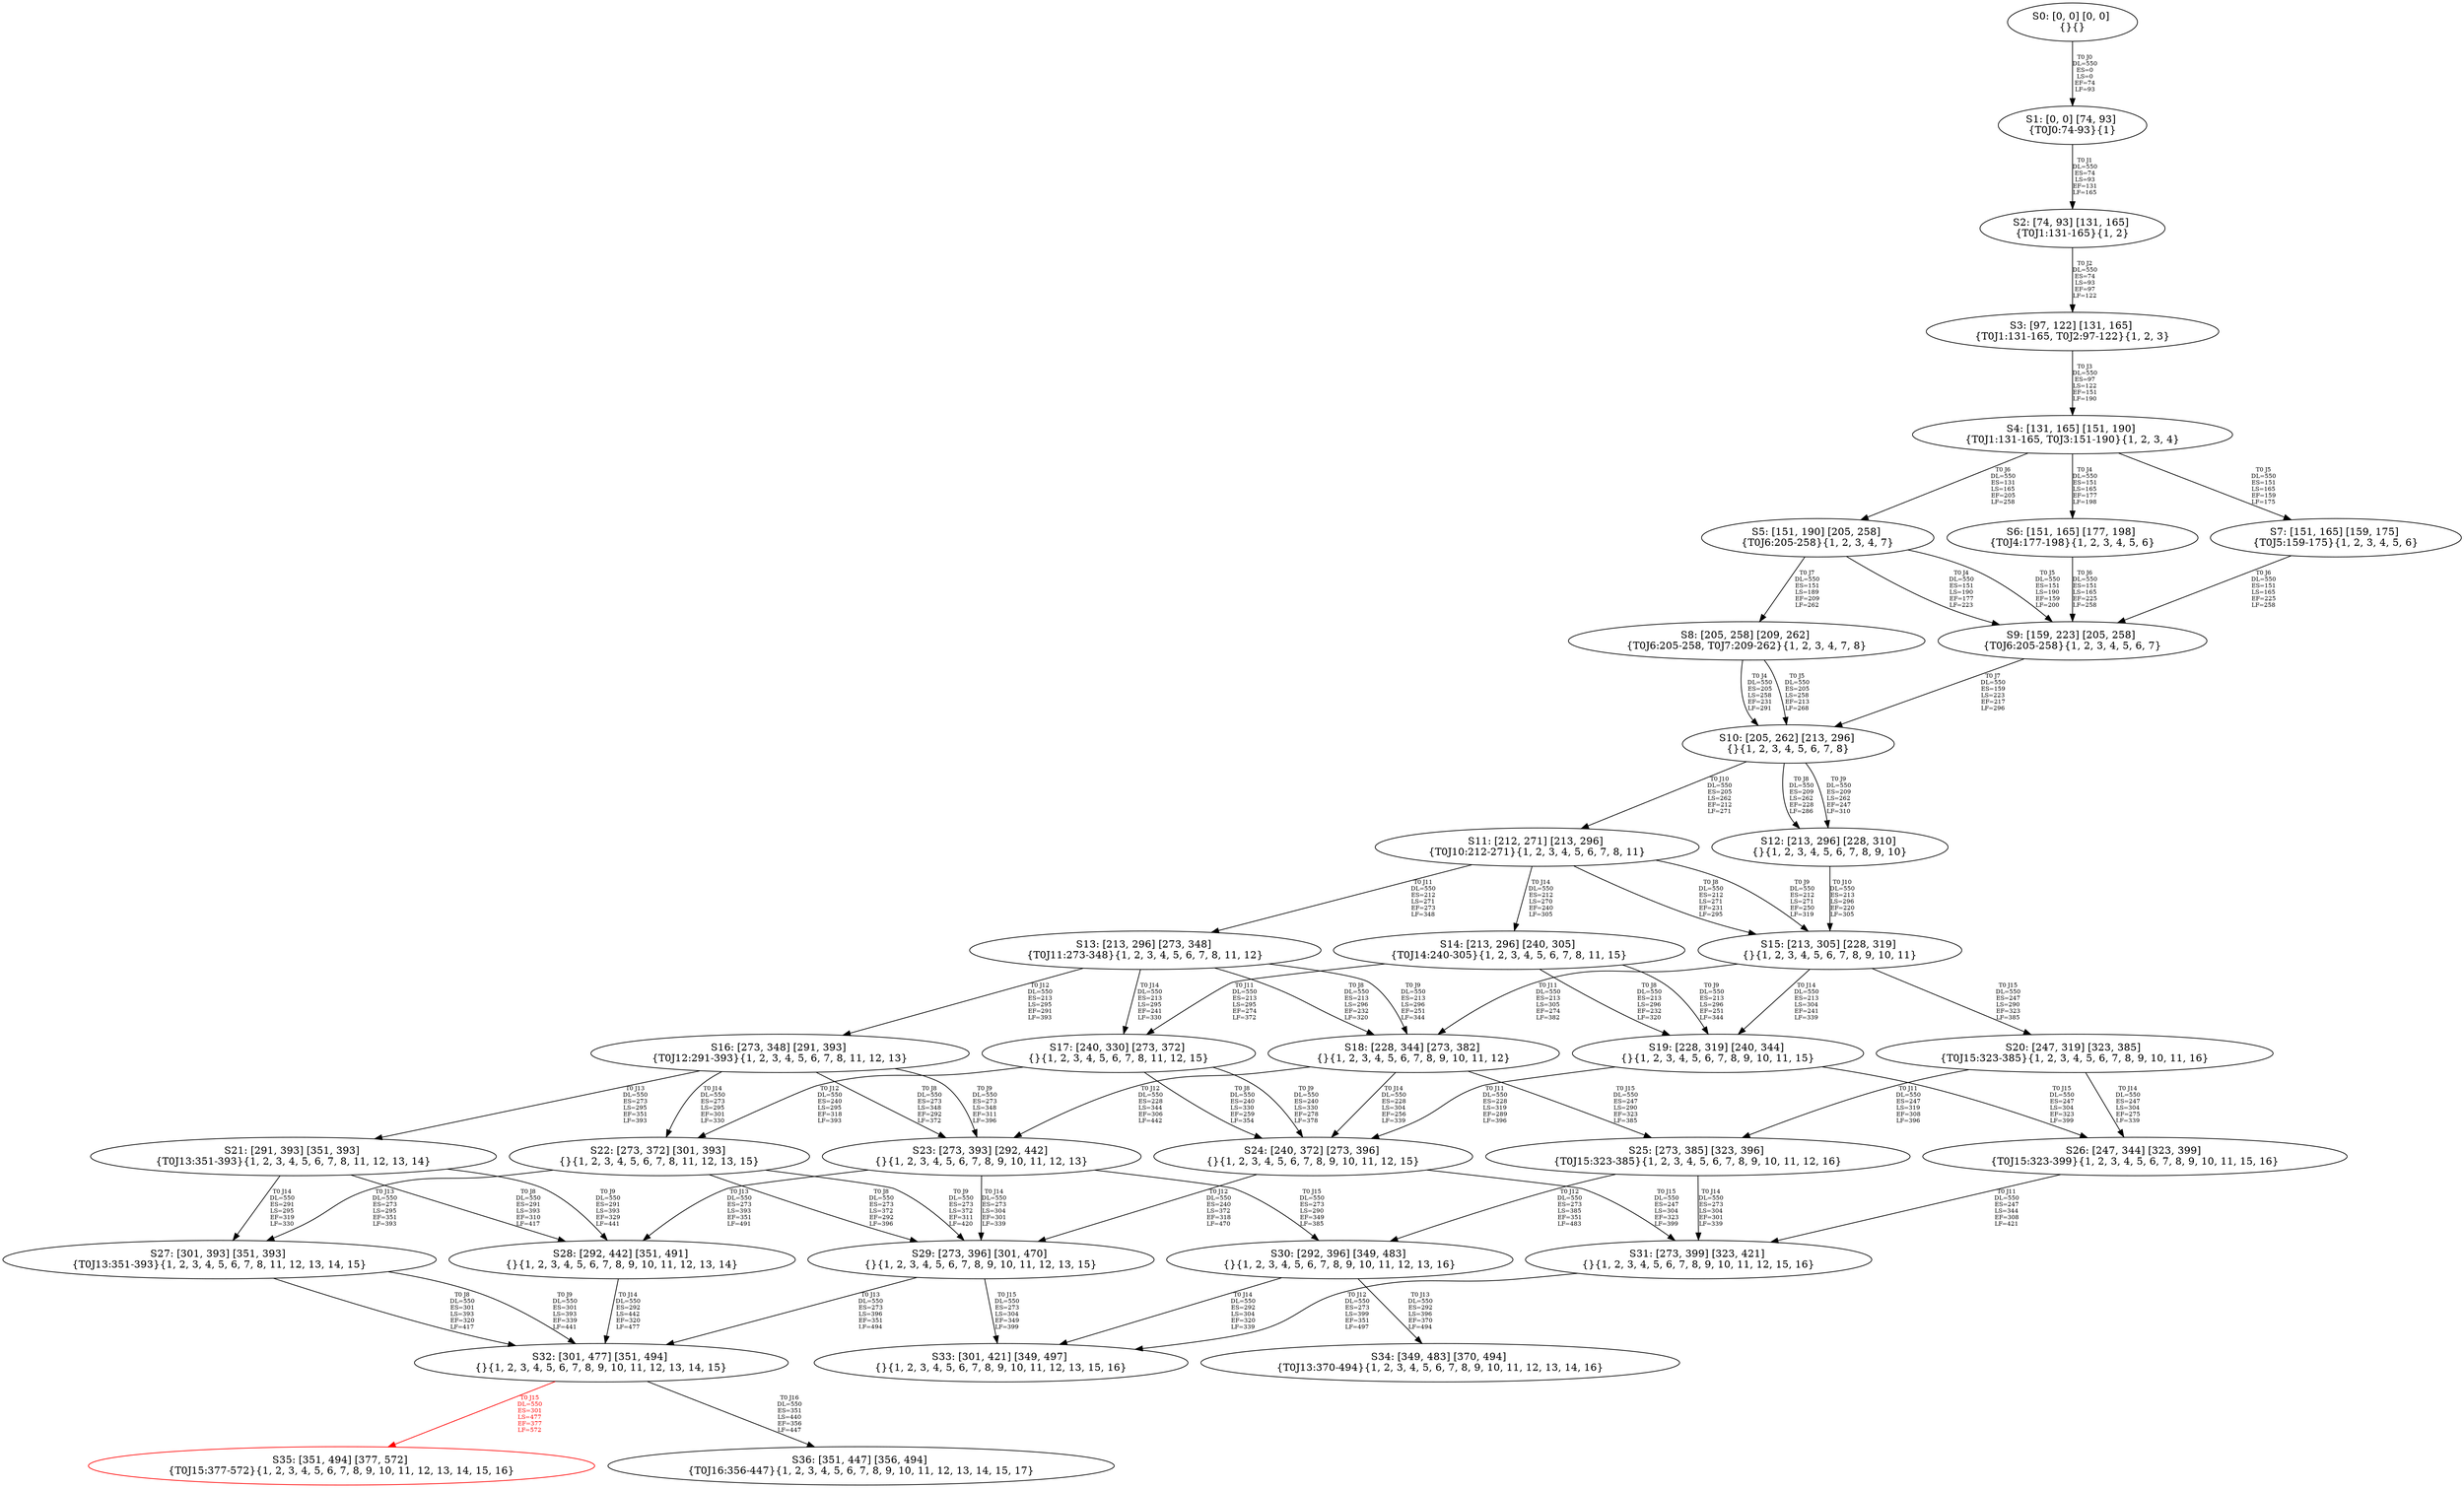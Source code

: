 digraph {
	S0[label="S0: [0, 0] [0, 0] \n{}{}"];
	S1[label="S1: [0, 0] [74, 93] \n{T0J0:74-93}{1}"];
	S2[label="S2: [74, 93] [131, 165] \n{T0J1:131-165}{1, 2}"];
	S3[label="S3: [97, 122] [131, 165] \n{T0J1:131-165, T0J2:97-122}{1, 2, 3}"];
	S4[label="S4: [131, 165] [151, 190] \n{T0J1:131-165, T0J3:151-190}{1, 2, 3, 4}"];
	S5[label="S5: [151, 190] [205, 258] \n{T0J6:205-258}{1, 2, 3, 4, 7}"];
	S6[label="S6: [151, 165] [177, 198] \n{T0J4:177-198}{1, 2, 3, 4, 5, 6}"];
	S7[label="S7: [151, 165] [159, 175] \n{T0J5:159-175}{1, 2, 3, 4, 5, 6}"];
	S8[label="S8: [205, 258] [209, 262] \n{T0J6:205-258, T0J7:209-262}{1, 2, 3, 4, 7, 8}"];
	S9[label="S9: [159, 223] [205, 258] \n{T0J6:205-258}{1, 2, 3, 4, 5, 6, 7}"];
	S10[label="S10: [205, 262] [213, 296] \n{}{1, 2, 3, 4, 5, 6, 7, 8}"];
	S11[label="S11: [212, 271] [213, 296] \n{T0J10:212-271}{1, 2, 3, 4, 5, 6, 7, 8, 11}"];
	S12[label="S12: [213, 296] [228, 310] \n{}{1, 2, 3, 4, 5, 6, 7, 8, 9, 10}"];
	S13[label="S13: [213, 296] [273, 348] \n{T0J11:273-348}{1, 2, 3, 4, 5, 6, 7, 8, 11, 12}"];
	S14[label="S14: [213, 296] [240, 305] \n{T0J14:240-305}{1, 2, 3, 4, 5, 6, 7, 8, 11, 15}"];
	S15[label="S15: [213, 305] [228, 319] \n{}{1, 2, 3, 4, 5, 6, 7, 8, 9, 10, 11}"];
	S16[label="S16: [273, 348] [291, 393] \n{T0J12:291-393}{1, 2, 3, 4, 5, 6, 7, 8, 11, 12, 13}"];
	S17[label="S17: [240, 330] [273, 372] \n{}{1, 2, 3, 4, 5, 6, 7, 8, 11, 12, 15}"];
	S18[label="S18: [228, 344] [273, 382] \n{}{1, 2, 3, 4, 5, 6, 7, 8, 9, 10, 11, 12}"];
	S19[label="S19: [228, 319] [240, 344] \n{}{1, 2, 3, 4, 5, 6, 7, 8, 9, 10, 11, 15}"];
	S20[label="S20: [247, 319] [323, 385] \n{T0J15:323-385}{1, 2, 3, 4, 5, 6, 7, 8, 9, 10, 11, 16}"];
	S21[label="S21: [291, 393] [351, 393] \n{T0J13:351-393}{1, 2, 3, 4, 5, 6, 7, 8, 11, 12, 13, 14}"];
	S22[label="S22: [273, 372] [301, 393] \n{}{1, 2, 3, 4, 5, 6, 7, 8, 11, 12, 13, 15}"];
	S23[label="S23: [273, 393] [292, 442] \n{}{1, 2, 3, 4, 5, 6, 7, 8, 9, 10, 11, 12, 13}"];
	S24[label="S24: [240, 372] [273, 396] \n{}{1, 2, 3, 4, 5, 6, 7, 8, 9, 10, 11, 12, 15}"];
	S25[label="S25: [273, 385] [323, 396] \n{T0J15:323-385}{1, 2, 3, 4, 5, 6, 7, 8, 9, 10, 11, 12, 16}"];
	S26[label="S26: [247, 344] [323, 399] \n{T0J15:323-399}{1, 2, 3, 4, 5, 6, 7, 8, 9, 10, 11, 15, 16}"];
	S27[label="S27: [301, 393] [351, 393] \n{T0J13:351-393}{1, 2, 3, 4, 5, 6, 7, 8, 11, 12, 13, 14, 15}"];
	S28[label="S28: [292, 442] [351, 491] \n{}{1, 2, 3, 4, 5, 6, 7, 8, 9, 10, 11, 12, 13, 14}"];
	S29[label="S29: [273, 396] [301, 470] \n{}{1, 2, 3, 4, 5, 6, 7, 8, 9, 10, 11, 12, 13, 15}"];
	S30[label="S30: [292, 396] [349, 483] \n{}{1, 2, 3, 4, 5, 6, 7, 8, 9, 10, 11, 12, 13, 16}"];
	S31[label="S31: [273, 399] [323, 421] \n{}{1, 2, 3, 4, 5, 6, 7, 8, 9, 10, 11, 12, 15, 16}"];
	S32[label="S32: [301, 477] [351, 494] \n{}{1, 2, 3, 4, 5, 6, 7, 8, 9, 10, 11, 12, 13, 14, 15}"];
	S33[label="S33: [301, 421] [349, 497] \n{}{1, 2, 3, 4, 5, 6, 7, 8, 9, 10, 11, 12, 13, 15, 16}"];
	S34[label="S34: [349, 483] [370, 494] \n{T0J13:370-494}{1, 2, 3, 4, 5, 6, 7, 8, 9, 10, 11, 12, 13, 14, 16}"];
	S35[label="S35: [351, 494] [377, 572] \n{T0J15:377-572}{1, 2, 3, 4, 5, 6, 7, 8, 9, 10, 11, 12, 13, 14, 15, 16}"];
	S36[label="S36: [351, 447] [356, 494] \n{T0J16:356-447}{1, 2, 3, 4, 5, 6, 7, 8, 9, 10, 11, 12, 13, 14, 15, 17}"];
	S0 -> S1[label="T0 J0\nDL=550\nES=0\nLS=0\nEF=74\nLF=93",fontsize=8];
	S1 -> S2[label="T0 J1\nDL=550\nES=74\nLS=93\nEF=131\nLF=165",fontsize=8];
	S2 -> S3[label="T0 J2\nDL=550\nES=74\nLS=93\nEF=97\nLF=122",fontsize=8];
	S3 -> S4[label="T0 J3\nDL=550\nES=97\nLS=122\nEF=151\nLF=190",fontsize=8];
	S4 -> S6[label="T0 J4\nDL=550\nES=151\nLS=165\nEF=177\nLF=198",fontsize=8];
	S4 -> S7[label="T0 J5\nDL=550\nES=151\nLS=165\nEF=159\nLF=175",fontsize=8];
	S4 -> S5[label="T0 J6\nDL=550\nES=131\nLS=165\nEF=205\nLF=258",fontsize=8];
	S5 -> S9[label="T0 J4\nDL=550\nES=151\nLS=190\nEF=177\nLF=223",fontsize=8];
	S5 -> S9[label="T0 J5\nDL=550\nES=151\nLS=190\nEF=159\nLF=200",fontsize=8];
	S5 -> S8[label="T0 J7\nDL=550\nES=151\nLS=189\nEF=209\nLF=262",fontsize=8];
	S6 -> S9[label="T0 J6\nDL=550\nES=151\nLS=165\nEF=225\nLF=258",fontsize=8];
	S7 -> S9[label="T0 J6\nDL=550\nES=151\nLS=165\nEF=225\nLF=258",fontsize=8];
	S8 -> S10[label="T0 J4\nDL=550\nES=205\nLS=258\nEF=231\nLF=291",fontsize=8];
	S8 -> S10[label="T0 J5\nDL=550\nES=205\nLS=258\nEF=213\nLF=268",fontsize=8];
	S9 -> S10[label="T0 J7\nDL=550\nES=159\nLS=223\nEF=217\nLF=296",fontsize=8];
	S10 -> S12[label="T0 J8\nDL=550\nES=209\nLS=262\nEF=228\nLF=286",fontsize=8];
	S10 -> S12[label="T0 J9\nDL=550\nES=209\nLS=262\nEF=247\nLF=310",fontsize=8];
	S10 -> S11[label="T0 J10\nDL=550\nES=205\nLS=262\nEF=212\nLF=271",fontsize=8];
	S11 -> S15[label="T0 J8\nDL=550\nES=212\nLS=271\nEF=231\nLF=295",fontsize=8];
	S11 -> S15[label="T0 J9\nDL=550\nES=212\nLS=271\nEF=250\nLF=319",fontsize=8];
	S11 -> S13[label="T0 J11\nDL=550\nES=212\nLS=271\nEF=273\nLF=348",fontsize=8];
	S11 -> S14[label="T0 J14\nDL=550\nES=212\nLS=270\nEF=240\nLF=305",fontsize=8];
	S12 -> S15[label="T0 J10\nDL=550\nES=213\nLS=296\nEF=220\nLF=305",fontsize=8];
	S13 -> S18[label="T0 J8\nDL=550\nES=213\nLS=296\nEF=232\nLF=320",fontsize=8];
	S13 -> S18[label="T0 J9\nDL=550\nES=213\nLS=296\nEF=251\nLF=344",fontsize=8];
	S13 -> S16[label="T0 J12\nDL=550\nES=213\nLS=295\nEF=291\nLF=393",fontsize=8];
	S13 -> S17[label="T0 J14\nDL=550\nES=213\nLS=295\nEF=241\nLF=330",fontsize=8];
	S14 -> S19[label="T0 J8\nDL=550\nES=213\nLS=296\nEF=232\nLF=320",fontsize=8];
	S14 -> S19[label="T0 J9\nDL=550\nES=213\nLS=296\nEF=251\nLF=344",fontsize=8];
	S14 -> S17[label="T0 J11\nDL=550\nES=213\nLS=295\nEF=274\nLF=372",fontsize=8];
	S15 -> S18[label="T0 J11\nDL=550\nES=213\nLS=305\nEF=274\nLF=382",fontsize=8];
	S15 -> S19[label="T0 J14\nDL=550\nES=213\nLS=304\nEF=241\nLF=339",fontsize=8];
	S15 -> S20[label="T0 J15\nDL=550\nES=247\nLS=290\nEF=323\nLF=385",fontsize=8];
	S16 -> S23[label="T0 J8\nDL=550\nES=273\nLS=348\nEF=292\nLF=372",fontsize=8];
	S16 -> S23[label="T0 J9\nDL=550\nES=273\nLS=348\nEF=311\nLF=396",fontsize=8];
	S16 -> S21[label="T0 J13\nDL=550\nES=273\nLS=295\nEF=351\nLF=393",fontsize=8];
	S16 -> S22[label="T0 J14\nDL=550\nES=273\nLS=295\nEF=301\nLF=330",fontsize=8];
	S17 -> S24[label="T0 J8\nDL=550\nES=240\nLS=330\nEF=259\nLF=354",fontsize=8];
	S17 -> S24[label="T0 J9\nDL=550\nES=240\nLS=330\nEF=278\nLF=378",fontsize=8];
	S17 -> S22[label="T0 J12\nDL=550\nES=240\nLS=295\nEF=318\nLF=393",fontsize=8];
	S18 -> S23[label="T0 J12\nDL=550\nES=228\nLS=344\nEF=306\nLF=442",fontsize=8];
	S18 -> S24[label="T0 J14\nDL=550\nES=228\nLS=304\nEF=256\nLF=339",fontsize=8];
	S18 -> S25[label="T0 J15\nDL=550\nES=247\nLS=290\nEF=323\nLF=385",fontsize=8];
	S19 -> S24[label="T0 J11\nDL=550\nES=228\nLS=319\nEF=289\nLF=396",fontsize=8];
	S19 -> S26[label="T0 J15\nDL=550\nES=247\nLS=304\nEF=323\nLF=399",fontsize=8];
	S20 -> S25[label="T0 J11\nDL=550\nES=247\nLS=319\nEF=308\nLF=396",fontsize=8];
	S20 -> S26[label="T0 J14\nDL=550\nES=247\nLS=304\nEF=275\nLF=339",fontsize=8];
	S21 -> S28[label="T0 J8\nDL=550\nES=291\nLS=393\nEF=310\nLF=417",fontsize=8];
	S21 -> S28[label="T0 J9\nDL=550\nES=291\nLS=393\nEF=329\nLF=441",fontsize=8];
	S21 -> S27[label="T0 J14\nDL=550\nES=291\nLS=295\nEF=319\nLF=330",fontsize=8];
	S22 -> S29[label="T0 J8\nDL=550\nES=273\nLS=372\nEF=292\nLF=396",fontsize=8];
	S22 -> S29[label="T0 J9\nDL=550\nES=273\nLS=372\nEF=311\nLF=420",fontsize=8];
	S22 -> S27[label="T0 J13\nDL=550\nES=273\nLS=295\nEF=351\nLF=393",fontsize=8];
	S23 -> S28[label="T0 J13\nDL=550\nES=273\nLS=393\nEF=351\nLF=491",fontsize=8];
	S23 -> S29[label="T0 J14\nDL=550\nES=273\nLS=304\nEF=301\nLF=339",fontsize=8];
	S23 -> S30[label="T0 J15\nDL=550\nES=273\nLS=290\nEF=349\nLF=385",fontsize=8];
	S24 -> S29[label="T0 J12\nDL=550\nES=240\nLS=372\nEF=318\nLF=470",fontsize=8];
	S24 -> S31[label="T0 J15\nDL=550\nES=247\nLS=304\nEF=323\nLF=399",fontsize=8];
	S25 -> S30[label="T0 J12\nDL=550\nES=273\nLS=385\nEF=351\nLF=483",fontsize=8];
	S25 -> S31[label="T0 J14\nDL=550\nES=273\nLS=304\nEF=301\nLF=339",fontsize=8];
	S26 -> S31[label="T0 J11\nDL=550\nES=247\nLS=344\nEF=308\nLF=421",fontsize=8];
	S27 -> S32[label="T0 J8\nDL=550\nES=301\nLS=393\nEF=320\nLF=417",fontsize=8];
	S27 -> S32[label="T0 J9\nDL=550\nES=301\nLS=393\nEF=339\nLF=441",fontsize=8];
	S28 -> S32[label="T0 J14\nDL=550\nES=292\nLS=442\nEF=320\nLF=477",fontsize=8];
	S29 -> S32[label="T0 J13\nDL=550\nES=273\nLS=396\nEF=351\nLF=494",fontsize=8];
	S29 -> S33[label="T0 J15\nDL=550\nES=273\nLS=304\nEF=349\nLF=399",fontsize=8];
	S30 -> S34[label="T0 J13\nDL=550\nES=292\nLS=396\nEF=370\nLF=494",fontsize=8];
	S30 -> S33[label="T0 J14\nDL=550\nES=292\nLS=304\nEF=320\nLF=339",fontsize=8];
	S31 -> S33[label="T0 J12\nDL=550\nES=273\nLS=399\nEF=351\nLF=497",fontsize=8];
	S32 -> S35[label="T0 J15\nDL=550\nES=301\nLS=477\nEF=377\nLF=572",color=Red,fontcolor=Red,fontsize=8];
S35[color=Red];
	S32 -> S36[label="T0 J16\nDL=550\nES=351\nLS=440\nEF=356\nLF=447",fontsize=8];
}
